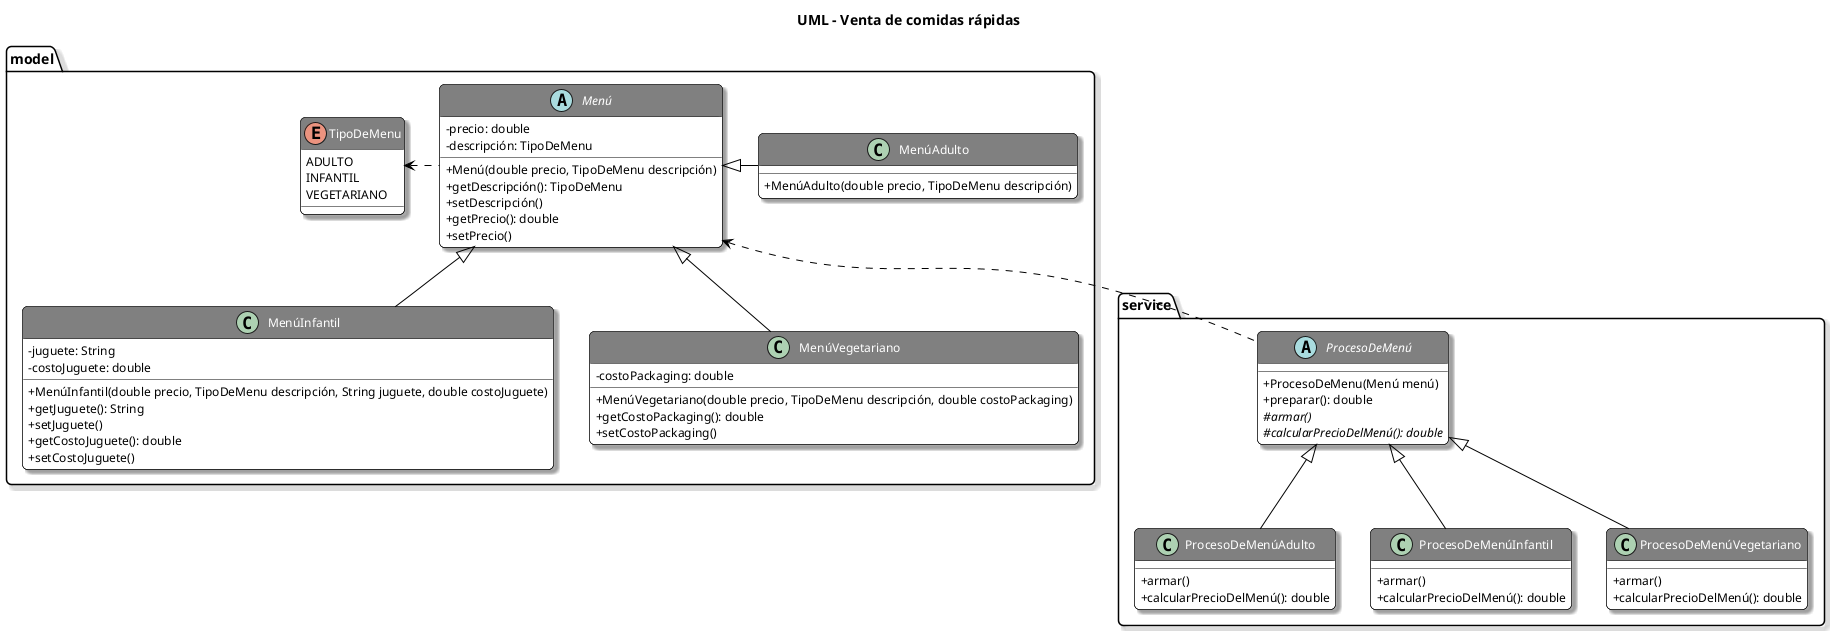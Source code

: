 @startuml
'https://plantuml.com/class-diagram

'___________STYLES___________
title UML - Venta de comidas rápidas
skinparam classAttributeIconSize 0
skinparam backgroundColor White
skinparam RoundCorner 10
skinparam Shadowing true

skinparam class {
    ArrowColor Black
    BackgroundColor White
    HeaderBackgroundColor Gray
    BorderColor Black
    FontColor White
    FontSize 14
    AttributeFontSize 12
}

skinparam object{
    ArrowColor Black
    BackgroundColor White
    BorderColor Black
    FontColor Black
    FontSize 14
    AttributeFontSize 12
}

skinparam note {
    BackgroundColor LightYellow
    BorderColor Black
}

'___________UML___________

package model{

abstract Menú{
-precio: double
-descripción: TipoDeMenu
+Menú(double precio, TipoDeMenu descripción)
+getDescripción(): TipoDeMenu
+setDescripción()
+getPrecio(): double
+setPrecio()
}

class MenúAdulto{
+MenúAdulto(double precio, TipoDeMenu descripción)
}

class MenúInfantil{
-juguete: String
-costoJuguete: double
+MenúInfantil(double precio, TipoDeMenu descripción, String juguete, double costoJuguete)
+getJuguete(): String
+setJuguete()
+getCostoJuguete(): double
+setCostoJuguete()
}

class MenúVegetariano{
-costoPackaging: double
+MenúVegetariano(double precio, TipoDeMenu descripción, double costoPackaging)
+getCostoPackaging(): double
+setCostoPackaging()
}

enum TipoDeMenu{
ADULTO
INFANTIL
VEGETARIANO
}
}

package service{

abstract ProcesoDeMenú{
+ProcesoDeMenu(Menú menú)
+preparar(): double
#{abstract}armar()
#{abstract}calcularPrecioDelMenú(): double
}

class ProcesoDeMenúAdulto{
+armar()
+calcularPrecioDelMenú(): double
}

class ProcesoDeMenúInfantil{
+armar()
+calcularPrecioDelMenú(): double
}

class ProcesoDeMenúVegetariano{
+armar()
+calcularPrecioDelMenú(): double
}

}

TipoDeMenu <. Menú

Menú <|- MenúAdulto
Menú <|-- MenúInfantil
Menú <|-- MenúVegetariano

ProcesoDeMenú <|-- ProcesoDeMenúAdulto
ProcesoDeMenú <|-- ProcesoDeMenúInfantil
ProcesoDeMenú <|-- ProcesoDeMenúVegetariano

Menú <.. ProcesoDeMenú


@enduml